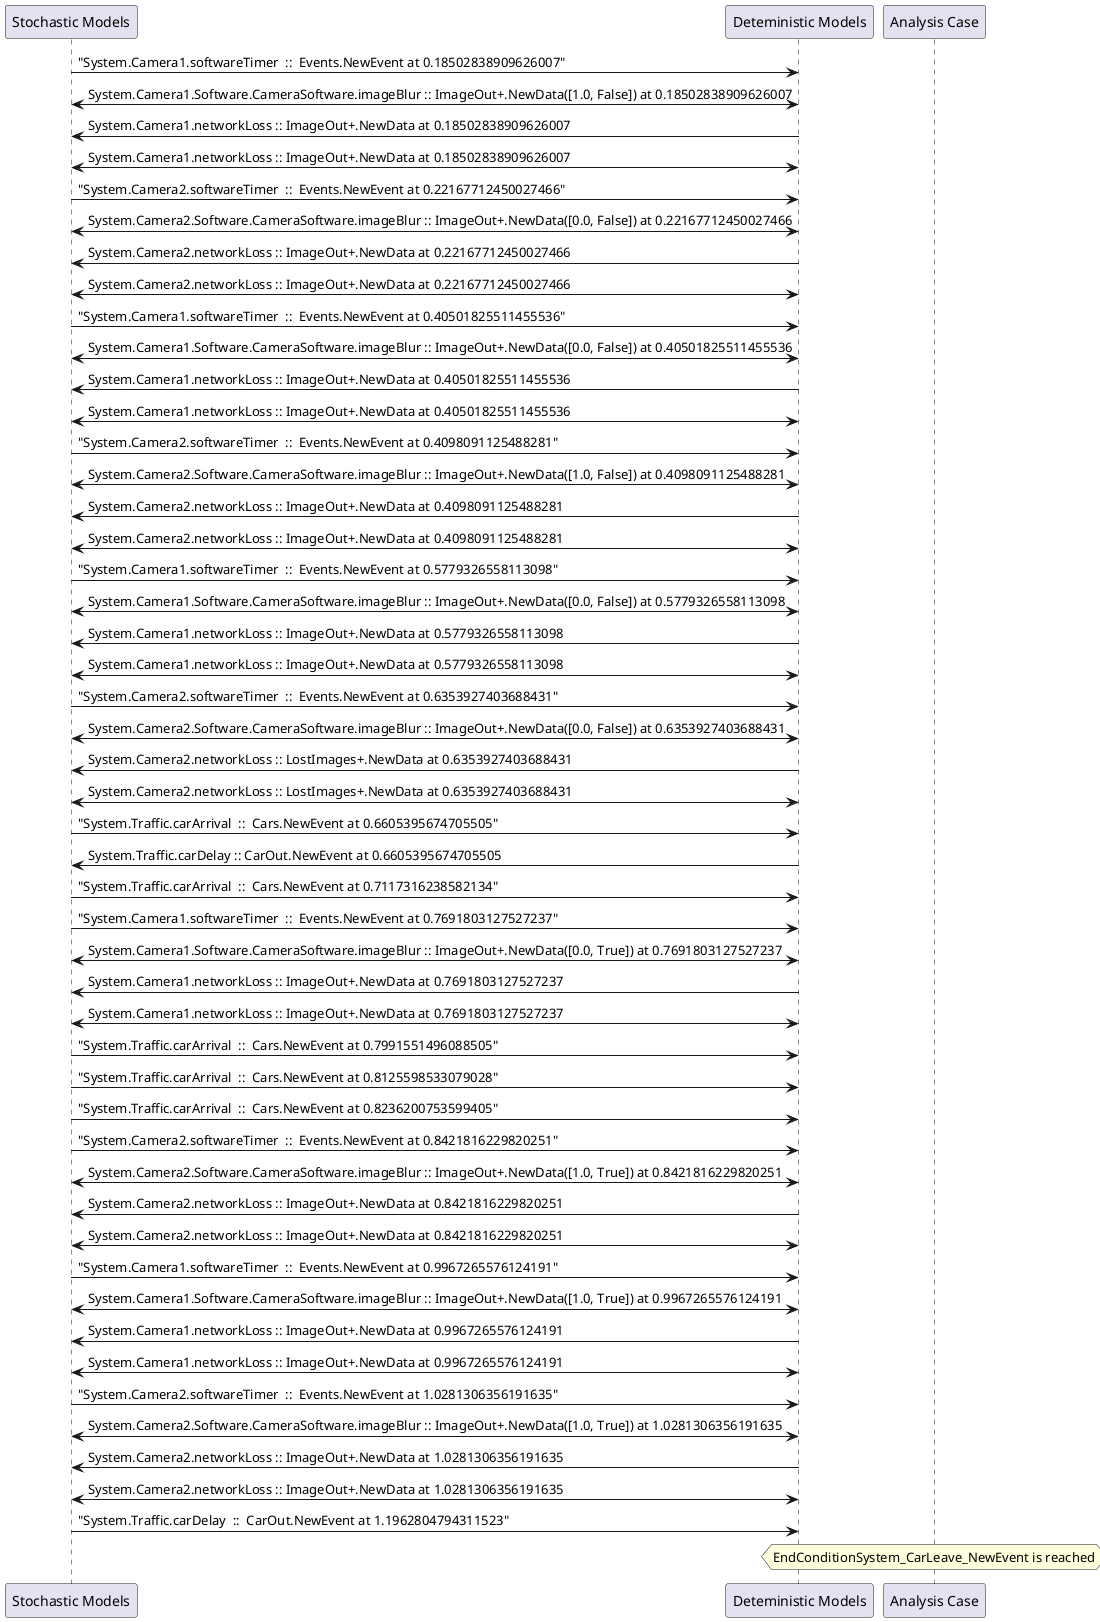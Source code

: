 
	@startuml
	participant "Stochastic Models" as stochmodel
	participant "Deteministic Models" as detmodel
	participant "Analysis Case" as analysis
	{30544_stop} stochmodel -> detmodel : "System.Camera1.softwareTimer  ::  Events.NewEvent at 0.18502838909626007"
detmodel <-> stochmodel : System.Camera1.Software.CameraSoftware.imageBlur :: ImageOut+.NewData([1.0, False]) at 0.18502838909626007
detmodel -> stochmodel : System.Camera1.networkLoss :: ImageOut+.NewData at 0.18502838909626007
detmodel <-> stochmodel : System.Camera1.networkLoss :: ImageOut+.NewData at 0.18502838909626007
{30560_stop} stochmodel -> detmodel : "System.Camera2.softwareTimer  ::  Events.NewEvent at 0.22167712450027466"
detmodel <-> stochmodel : System.Camera2.Software.CameraSoftware.imageBlur :: ImageOut+.NewData([0.0, False]) at 0.22167712450027466
detmodel -> stochmodel : System.Camera2.networkLoss :: ImageOut+.NewData at 0.22167712450027466
detmodel <-> stochmodel : System.Camera2.networkLoss :: ImageOut+.NewData at 0.22167712450027466
{30545_stop} stochmodel -> detmodel : "System.Camera1.softwareTimer  ::  Events.NewEvent at 0.40501825511455536"
detmodel <-> stochmodel : System.Camera1.Software.CameraSoftware.imageBlur :: ImageOut+.NewData([0.0, False]) at 0.40501825511455536
detmodel -> stochmodel : System.Camera1.networkLoss :: ImageOut+.NewData at 0.40501825511455536
detmodel <-> stochmodel : System.Camera1.networkLoss :: ImageOut+.NewData at 0.40501825511455536
{30561_stop} stochmodel -> detmodel : "System.Camera2.softwareTimer  ::  Events.NewEvent at 0.4098091125488281"
detmodel <-> stochmodel : System.Camera2.Software.CameraSoftware.imageBlur :: ImageOut+.NewData([1.0, False]) at 0.4098091125488281
detmodel -> stochmodel : System.Camera2.networkLoss :: ImageOut+.NewData at 0.4098091125488281
detmodel <-> stochmodel : System.Camera2.networkLoss :: ImageOut+.NewData at 0.4098091125488281
{30546_stop} stochmodel -> detmodel : "System.Camera1.softwareTimer  ::  Events.NewEvent at 0.5779326558113098"
detmodel <-> stochmodel : System.Camera1.Software.CameraSoftware.imageBlur :: ImageOut+.NewData([0.0, False]) at 0.5779326558113098
detmodel -> stochmodel : System.Camera1.networkLoss :: ImageOut+.NewData at 0.5779326558113098
detmodel <-> stochmodel : System.Camera1.networkLoss :: ImageOut+.NewData at 0.5779326558113098
{30562_stop} stochmodel -> detmodel : "System.Camera2.softwareTimer  ::  Events.NewEvent at 0.6353927403688431"
detmodel <-> stochmodel : System.Camera2.Software.CameraSoftware.imageBlur :: ImageOut+.NewData([0.0, False]) at 0.6353927403688431
detmodel -> stochmodel : System.Camera2.networkLoss :: LostImages+.NewData at 0.6353927403688431
detmodel <-> stochmodel : System.Camera2.networkLoss :: LostImages+.NewData at 0.6353927403688431
{30575_stop} stochmodel -> detmodel : "System.Traffic.carArrival  ::  Cars.NewEvent at 0.6605395674705505"
{30595_start} detmodel -> stochmodel : System.Traffic.carDelay :: CarOut.NewEvent at 0.6605395674705505
{30576_stop} stochmodel -> detmodel : "System.Traffic.carArrival  ::  Cars.NewEvent at 0.7117316238582134"
{30547_stop} stochmodel -> detmodel : "System.Camera1.softwareTimer  ::  Events.NewEvent at 0.7691803127527237"
detmodel <-> stochmodel : System.Camera1.Software.CameraSoftware.imageBlur :: ImageOut+.NewData([0.0, True]) at 0.7691803127527237
detmodel -> stochmodel : System.Camera1.networkLoss :: ImageOut+.NewData at 0.7691803127527237
detmodel <-> stochmodel : System.Camera1.networkLoss :: ImageOut+.NewData at 0.7691803127527237
{30577_stop} stochmodel -> detmodel : "System.Traffic.carArrival  ::  Cars.NewEvent at 0.7991551496088505"
{30578_stop} stochmodel -> detmodel : "System.Traffic.carArrival  ::  Cars.NewEvent at 0.8125598533079028"
{30579_stop} stochmodel -> detmodel : "System.Traffic.carArrival  ::  Cars.NewEvent at 0.8236200753599405"
{30563_stop} stochmodel -> detmodel : "System.Camera2.softwareTimer  ::  Events.NewEvent at 0.8421816229820251"
detmodel <-> stochmodel : System.Camera2.Software.CameraSoftware.imageBlur :: ImageOut+.NewData([1.0, True]) at 0.8421816229820251
detmodel -> stochmodel : System.Camera2.networkLoss :: ImageOut+.NewData at 0.8421816229820251
detmodel <-> stochmodel : System.Camera2.networkLoss :: ImageOut+.NewData at 0.8421816229820251
{30548_stop} stochmodel -> detmodel : "System.Camera1.softwareTimer  ::  Events.NewEvent at 0.9967265576124191"
detmodel <-> stochmodel : System.Camera1.Software.CameraSoftware.imageBlur :: ImageOut+.NewData([1.0, True]) at 0.9967265576124191
detmodel -> stochmodel : System.Camera1.networkLoss :: ImageOut+.NewData at 0.9967265576124191
detmodel <-> stochmodel : System.Camera1.networkLoss :: ImageOut+.NewData at 0.9967265576124191
{30564_stop} stochmodel -> detmodel : "System.Camera2.softwareTimer  ::  Events.NewEvent at 1.0281306356191635"
detmodel <-> stochmodel : System.Camera2.Software.CameraSoftware.imageBlur :: ImageOut+.NewData([1.0, True]) at 1.0281306356191635
detmodel -> stochmodel : System.Camera2.networkLoss :: ImageOut+.NewData at 1.0281306356191635
detmodel <-> stochmodel : System.Camera2.networkLoss :: ImageOut+.NewData at 1.0281306356191635
{30595_stop} stochmodel -> detmodel : "System.Traffic.carDelay  ::  CarOut.NewEvent at 1.1962804794311523"
{30595_start} <-> {30595_stop} : delay
hnote over analysis 
EndConditionSystem_CarLeave_NewEvent is reached
endnote
@enduml